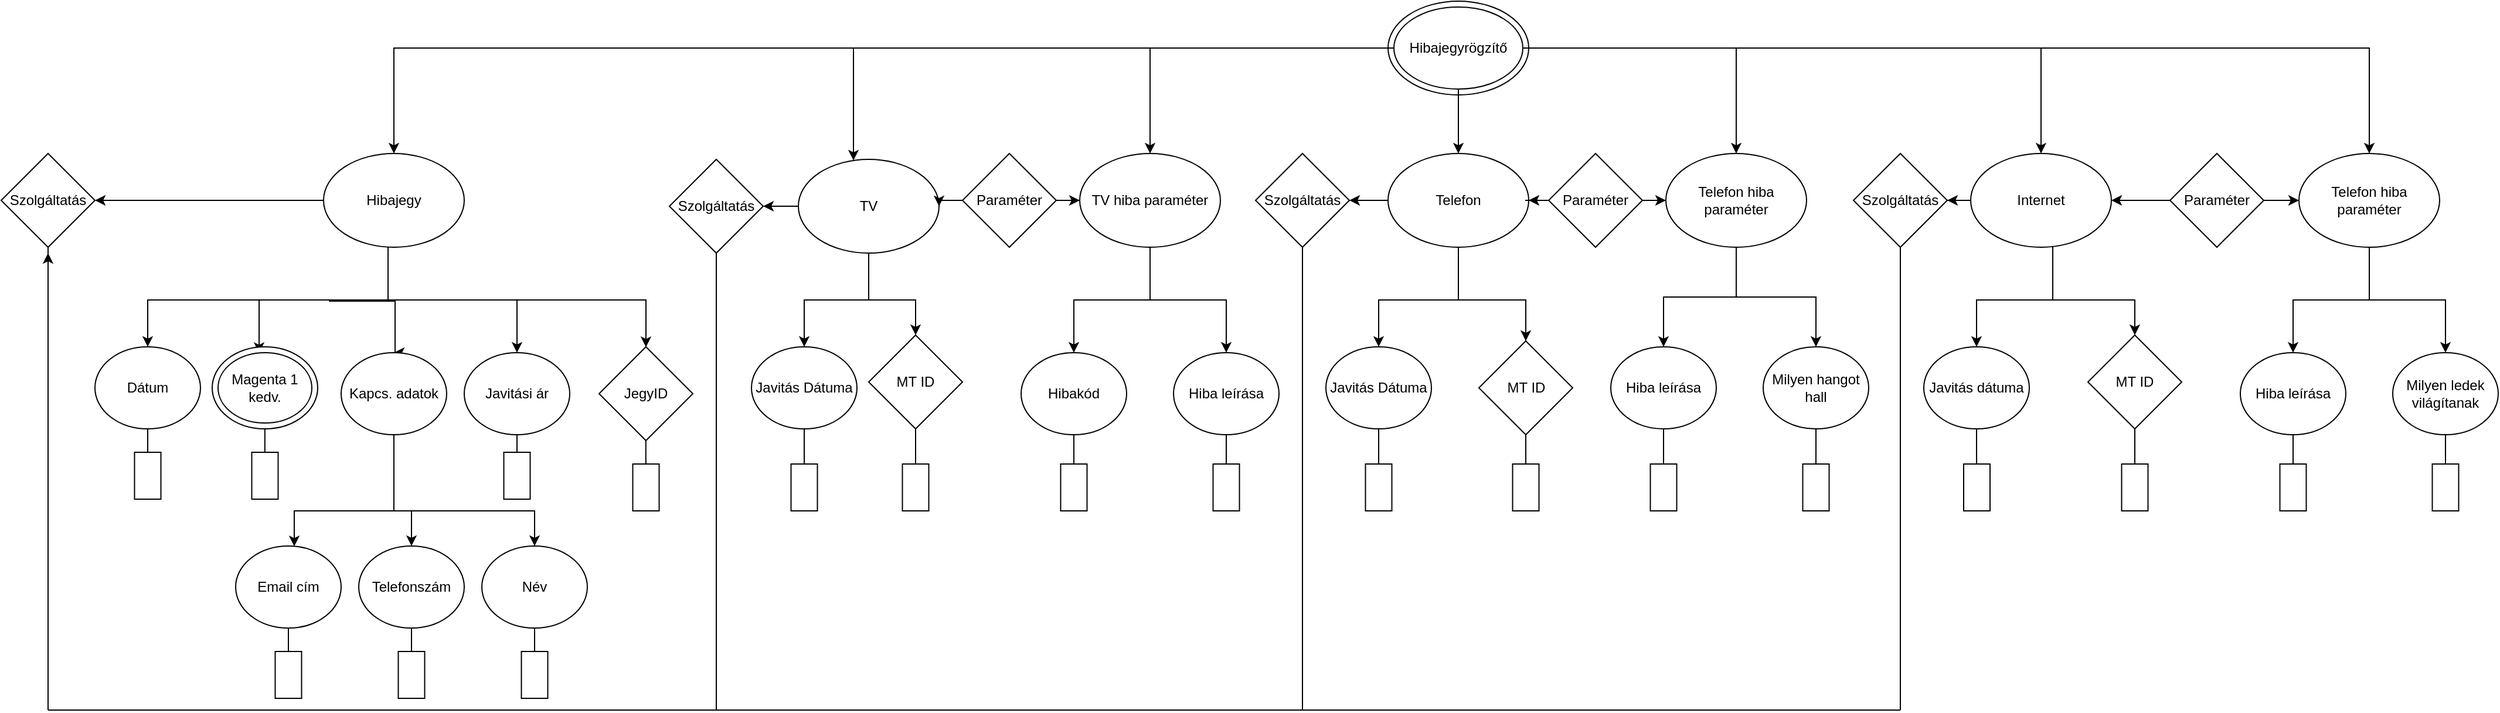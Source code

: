 <mxfile version="25.0.1">
  <diagram name="1 oldal" id="RojwmhxlP2w9OfqYgh-x">
    <mxGraphModel dx="3217" dy="4807" grid="1" gridSize="10" guides="1" tooltips="1" connect="1" arrows="1" fold="1" page="1" pageScale="1" pageWidth="827" pageHeight="1169" math="0" shadow="0">
      <root>
        <mxCell id="0" />
        <mxCell id="1" parent="0" />
        <mxCell id="tt8EQiCurOOYMXS-OqXN-1" value="" style="ellipse;whiteSpace=wrap;html=1;" parent="1" vertex="1">
          <mxGeometry x="1163" y="-2445" width="120" height="80" as="geometry" />
        </mxCell>
        <mxCell id="tt8EQiCurOOYMXS-OqXN-26" value="" style="edgeStyle=orthogonalEdgeStyle;rounded=0;orthogonalLoop=1;jettySize=auto;html=1;" parent="1" source="tt8EQiCurOOYMXS-OqXN-2" target="tt8EQiCurOOYMXS-OqXN-3" edge="1">
          <mxGeometry relative="1" as="geometry" />
        </mxCell>
        <mxCell id="tt8EQiCurOOYMXS-OqXN-55" value="" style="edgeStyle=orthogonalEdgeStyle;rounded=0;orthogonalLoop=1;jettySize=auto;html=1;" parent="1" source="tt8EQiCurOOYMXS-OqXN-2" target="tt8EQiCurOOYMXS-OqXN-39" edge="1">
          <mxGeometry relative="1" as="geometry">
            <Array as="points">
              <mxPoint x="707" y="-2405" />
            </Array>
          </mxGeometry>
        </mxCell>
        <mxCell id="tt8EQiCurOOYMXS-OqXN-61" value="" style="edgeStyle=orthogonalEdgeStyle;rounded=0;orthogonalLoop=1;jettySize=auto;html=1;" parent="1" source="tt8EQiCurOOYMXS-OqXN-2" target="tt8EQiCurOOYMXS-OqXN-58" edge="1">
          <mxGeometry relative="1" as="geometry" />
        </mxCell>
        <mxCell id="tt8EQiCurOOYMXS-OqXN-67" value="" style="edgeStyle=orthogonalEdgeStyle;rounded=0;orthogonalLoop=1;jettySize=auto;html=1;" parent="1" source="tt8EQiCurOOYMXS-OqXN-2" target="tt8EQiCurOOYMXS-OqXN-64" edge="1">
          <mxGeometry relative="1" as="geometry" />
        </mxCell>
        <mxCell id="tt8EQiCurOOYMXS-OqXN-73" value="" style="edgeStyle=orthogonalEdgeStyle;rounded=0;orthogonalLoop=1;jettySize=auto;html=1;" parent="1" source="tt8EQiCurOOYMXS-OqXN-2" target="tt8EQiCurOOYMXS-OqXN-70" edge="1">
          <mxGeometry relative="1" as="geometry" />
        </mxCell>
        <mxCell id="tt8EQiCurOOYMXS-OqXN-79" value="" style="edgeStyle=orthogonalEdgeStyle;rounded=0;orthogonalLoop=1;jettySize=auto;html=1;" parent="1" source="tt8EQiCurOOYMXS-OqXN-2" target="tt8EQiCurOOYMXS-OqXN-76" edge="1">
          <mxGeometry relative="1" as="geometry" />
        </mxCell>
        <mxCell id="tt8EQiCurOOYMXS-OqXN-85" value="" style="edgeStyle=orthogonalEdgeStyle;rounded=0;orthogonalLoop=1;jettySize=auto;html=1;" parent="1" source="tt8EQiCurOOYMXS-OqXN-2" target="tt8EQiCurOOYMXS-OqXN-82" edge="1">
          <mxGeometry relative="1" as="geometry" />
        </mxCell>
        <mxCell id="tt8EQiCurOOYMXS-OqXN-2" value="Hibajegyrögzítő" style="ellipse;whiteSpace=wrap;html=1;" parent="1" vertex="1">
          <mxGeometry x="1168" y="-2440" width="110" height="70" as="geometry" />
        </mxCell>
        <mxCell id="tt8EQiCurOOYMXS-OqXN-19" value="" style="edgeStyle=orthogonalEdgeStyle;rounded=0;orthogonalLoop=1;jettySize=auto;html=1;" parent="1" target="tt8EQiCurOOYMXS-OqXN-5" edge="1">
          <mxGeometry relative="1" as="geometry">
            <mxPoint x="490" y="-2190" as="sourcePoint" />
            <Array as="points">
              <mxPoint x="105" y="-2190" />
            </Array>
          </mxGeometry>
        </mxCell>
        <mxCell id="tt8EQiCurOOYMXS-OqXN-21" value="" style="edgeStyle=orthogonalEdgeStyle;rounded=0;orthogonalLoop=1;jettySize=auto;html=1;entryX=0.5;entryY=0;entryDx=0;entryDy=0;" parent="1" target="tt8EQiCurOOYMXS-OqXN-4" edge="1">
          <mxGeometry relative="1" as="geometry">
            <mxPoint x="260" y="-2190" as="sourcePoint" />
            <mxPoint x="315" y="-2150" as="targetPoint" />
            <Array as="points">
              <mxPoint x="260" y="-2189" />
              <mxPoint x="316" y="-2189" />
            </Array>
          </mxGeometry>
        </mxCell>
        <mxCell id="tt8EQiCurOOYMXS-OqXN-22" value="" style="edgeStyle=orthogonalEdgeStyle;rounded=0;orthogonalLoop=1;jettySize=auto;html=1;" parent="1" source="tt8EQiCurOOYMXS-OqXN-3" edge="1">
          <mxGeometry relative="1" as="geometry">
            <mxPoint x="530" y="-2149.783" as="targetPoint" />
            <Array as="points">
              <mxPoint x="310" y="-2190" />
              <mxPoint x="530" y="-2190" />
            </Array>
          </mxGeometry>
        </mxCell>
        <mxCell id="tt8EQiCurOOYMXS-OqXN-25" value="" style="edgeStyle=orthogonalEdgeStyle;rounded=0;orthogonalLoop=1;jettySize=auto;html=1;" parent="1" source="tt8EQiCurOOYMXS-OqXN-3" target="tt8EQiCurOOYMXS-OqXN-13" edge="1">
          <mxGeometry relative="1" as="geometry">
            <Array as="points">
              <mxPoint x="310" y="-2190" />
              <mxPoint x="200" y="-2190" />
            </Array>
          </mxGeometry>
        </mxCell>
        <mxCell id="tt8EQiCurOOYMXS-OqXN-33" style="edgeStyle=orthogonalEdgeStyle;rounded=0;orthogonalLoop=1;jettySize=auto;html=1;entryX=0.5;entryY=0;entryDx=0;entryDy=0;" parent="1" source="tt8EQiCurOOYMXS-OqXN-3" target="tt8EQiCurOOYMXS-OqXN-32" edge="1">
          <mxGeometry relative="1" as="geometry">
            <Array as="points">
              <mxPoint x="310" y="-2190" />
              <mxPoint x="420" y="-2190" />
            </Array>
          </mxGeometry>
        </mxCell>
        <mxCell id="tt8EQiCurOOYMXS-OqXN-98" value="" style="edgeStyle=orthogonalEdgeStyle;rounded=0;orthogonalLoop=1;jettySize=auto;html=1;" parent="1" source="tt8EQiCurOOYMXS-OqXN-3" target="tt8EQiCurOOYMXS-OqXN-87" edge="1">
          <mxGeometry relative="1" as="geometry" />
        </mxCell>
        <mxCell id="tt8EQiCurOOYMXS-OqXN-3" value="Hibajegy" style="ellipse;whiteSpace=wrap;html=1;" parent="1" vertex="1">
          <mxGeometry x="255" y="-2315" width="120" height="80" as="geometry" />
        </mxCell>
        <mxCell id="tt8EQiCurOOYMXS-OqXN-27" value="" style="edgeStyle=orthogonalEdgeStyle;rounded=0;orthogonalLoop=1;jettySize=auto;html=1;" parent="1" source="tt8EQiCurOOYMXS-OqXN-4" target="tt8EQiCurOOYMXS-OqXN-15" edge="1">
          <mxGeometry relative="1" as="geometry">
            <Array as="points">
              <mxPoint x="315" y="-2010" />
              <mxPoint x="330" y="-2010" />
            </Array>
          </mxGeometry>
        </mxCell>
        <mxCell id="tt8EQiCurOOYMXS-OqXN-28" value="" style="edgeStyle=orthogonalEdgeStyle;rounded=0;orthogonalLoop=1;jettySize=auto;html=1;" parent="1" source="tt8EQiCurOOYMXS-OqXN-4" target="tt8EQiCurOOYMXS-OqXN-14" edge="1">
          <mxGeometry relative="1" as="geometry">
            <Array as="points">
              <mxPoint x="315" y="-2010" />
              <mxPoint x="230" y="-2010" />
            </Array>
          </mxGeometry>
        </mxCell>
        <mxCell id="dCjEWwNUUrZOYM1XWYGP-7" value="" style="edgeStyle=orthogonalEdgeStyle;rounded=0;orthogonalLoop=1;jettySize=auto;html=1;" edge="1" parent="1" source="tt8EQiCurOOYMXS-OqXN-4" target="tt8EQiCurOOYMXS-OqXN-16">
          <mxGeometry relative="1" as="geometry">
            <Array as="points">
              <mxPoint x="315" y="-2010" />
              <mxPoint x="435" y="-2010" />
            </Array>
          </mxGeometry>
        </mxCell>
        <mxCell id="tt8EQiCurOOYMXS-OqXN-4" value="Kapcs. adatok" style="ellipse;whiteSpace=wrap;html=1;" parent="1" vertex="1">
          <mxGeometry x="270" y="-2145" width="90" height="70" as="geometry" />
        </mxCell>
        <mxCell id="dCjEWwNUUrZOYM1XWYGP-39" style="edgeStyle=orthogonalEdgeStyle;rounded=0;orthogonalLoop=1;jettySize=auto;html=1;exitX=0.5;exitY=1;exitDx=0;exitDy=0;entryX=0.5;entryY=0;entryDx=0;entryDy=0;" edge="1" parent="1" source="tt8EQiCurOOYMXS-OqXN-5" target="dCjEWwNUUrZOYM1XWYGP-1">
          <mxGeometry relative="1" as="geometry">
            <Array as="points">
              <mxPoint x="105" y="-2050" />
              <mxPoint x="105" y="-2050" />
            </Array>
          </mxGeometry>
        </mxCell>
        <mxCell id="tt8EQiCurOOYMXS-OqXN-5" value="Dátum" style="ellipse;whiteSpace=wrap;html=1;" parent="1" vertex="1">
          <mxGeometry x="60" y="-2150" width="90" height="70" as="geometry" />
        </mxCell>
        <mxCell id="dCjEWwNUUrZOYM1XWYGP-41" value="" style="edgeStyle=orthogonalEdgeStyle;rounded=0;orthogonalLoop=1;jettySize=auto;html=1;" edge="1" parent="1">
          <mxGeometry relative="1" as="geometry">
            <mxPoint x="204.94" y="-2080" as="sourcePoint" />
            <mxPoint x="204.94" y="-2060" as="targetPoint" />
            <Array as="points">
              <mxPoint x="199.94" y="-2020" />
              <mxPoint x="199.94" y="-2020" />
            </Array>
          </mxGeometry>
        </mxCell>
        <mxCell id="tt8EQiCurOOYMXS-OqXN-12" value="JegyID" style="ellipse;whiteSpace=wrap;html=1;" parent="1" vertex="1">
          <mxGeometry x="160" y="-2150" width="90" height="70" as="geometry" />
        </mxCell>
        <mxCell id="tt8EQiCurOOYMXS-OqXN-13" value="Magenta 1 kedv." style="ellipse;whiteSpace=wrap;html=1;" parent="1" vertex="1">
          <mxGeometry x="165" y="-2145" width="80" height="60" as="geometry" />
        </mxCell>
        <mxCell id="dCjEWwNUUrZOYM1XWYGP-47" value="" style="edgeStyle=orthogonalEdgeStyle;rounded=0;orthogonalLoop=1;jettySize=auto;html=1;exitX=0.5;exitY=1;exitDx=0;exitDy=0;" edge="1" parent="1" source="tt8EQiCurOOYMXS-OqXN-14">
          <mxGeometry relative="1" as="geometry">
            <mxPoint x="224.94" y="-1900" as="sourcePoint" />
            <mxPoint x="224.991" y="-1880" as="targetPoint" />
          </mxGeometry>
        </mxCell>
        <mxCell id="tt8EQiCurOOYMXS-OqXN-14" value="Email cím" style="ellipse;whiteSpace=wrap;html=1;" parent="1" vertex="1">
          <mxGeometry x="180" y="-1980" width="90" height="70" as="geometry" />
        </mxCell>
        <mxCell id="dCjEWwNUUrZOYM1XWYGP-48" value="" style="edgeStyle=orthogonalEdgeStyle;rounded=0;orthogonalLoop=1;jettySize=auto;html=1;exitX=0.5;exitY=1;exitDx=0;exitDy=0;" edge="1" parent="1" source="tt8EQiCurOOYMXS-OqXN-15">
          <mxGeometry relative="1" as="geometry">
            <mxPoint x="329.94" y="-1900" as="sourcePoint" />
            <mxPoint x="329.991" y="-1880" as="targetPoint" />
          </mxGeometry>
        </mxCell>
        <mxCell id="tt8EQiCurOOYMXS-OqXN-15" value="Telefonszám" style="ellipse;whiteSpace=wrap;html=1;" parent="1" vertex="1">
          <mxGeometry x="285" y="-1980" width="90" height="70" as="geometry" />
        </mxCell>
        <mxCell id="dCjEWwNUUrZOYM1XWYGP-44" value="" style="edgeStyle=orthogonalEdgeStyle;rounded=0;orthogonalLoop=1;jettySize=auto;html=1;exitX=0.5;exitY=1;exitDx=0;exitDy=0;" edge="1" parent="1" source="tt8EQiCurOOYMXS-OqXN-16">
          <mxGeometry relative="1" as="geometry">
            <mxPoint x="434.94" y="-1900" as="sourcePoint" />
            <mxPoint x="434.991" y="-1880" as="targetPoint" />
          </mxGeometry>
        </mxCell>
        <mxCell id="tt8EQiCurOOYMXS-OqXN-16" value="Név" style="ellipse;whiteSpace=wrap;html=1;" parent="1" vertex="1">
          <mxGeometry x="390" y="-1980" width="90" height="70" as="geometry" />
        </mxCell>
        <mxCell id="dCjEWwNUUrZOYM1XWYGP-8" value="" style="edgeStyle=orthogonalEdgeStyle;rounded=0;orthogonalLoop=1;jettySize=auto;html=1;" edge="1" parent="1" source="tt8EQiCurOOYMXS-OqXN-32" target="dCjEWwNUUrZOYM1XWYGP-2">
          <mxGeometry relative="1" as="geometry" />
        </mxCell>
        <mxCell id="tt8EQiCurOOYMXS-OqXN-32" value="Javitási ár" style="ellipse;whiteSpace=wrap;html=1;" parent="1" vertex="1">
          <mxGeometry x="375" y="-2145" width="90" height="70" as="geometry" />
        </mxCell>
        <mxCell id="tt8EQiCurOOYMXS-OqXN-51" value="" style="edgeStyle=orthogonalEdgeStyle;rounded=0;orthogonalLoop=1;jettySize=auto;html=1;" parent="1" source="tt8EQiCurOOYMXS-OqXN-39" target="tt8EQiCurOOYMXS-OqXN-123" edge="1">
          <mxGeometry relative="1" as="geometry">
            <mxPoint x="795" y="-2150" as="targetPoint" />
            <Array as="points">
              <mxPoint x="720" y="-2190" />
              <mxPoint x="760" y="-2190" />
            </Array>
          </mxGeometry>
        </mxCell>
        <mxCell id="tt8EQiCurOOYMXS-OqXN-52" value="" style="edgeStyle=orthogonalEdgeStyle;rounded=0;orthogonalLoop=1;jettySize=auto;html=1;" parent="1" source="tt8EQiCurOOYMXS-OqXN-39" target="tt8EQiCurOOYMXS-OqXN-43" edge="1">
          <mxGeometry relative="1" as="geometry" />
        </mxCell>
        <mxCell id="tt8EQiCurOOYMXS-OqXN-109" value="" style="edgeStyle=orthogonalEdgeStyle;rounded=0;orthogonalLoop=1;jettySize=auto;html=1;" parent="1" source="tt8EQiCurOOYMXS-OqXN-39" target="tt8EQiCurOOYMXS-OqXN-92" edge="1">
          <mxGeometry relative="1" as="geometry" />
        </mxCell>
        <mxCell id="tt8EQiCurOOYMXS-OqXN-39" value="TV" style="ellipse;whiteSpace=wrap;html=1;" parent="1" vertex="1">
          <mxGeometry x="660" y="-2310" width="120" height="80" as="geometry" />
        </mxCell>
        <mxCell id="dCjEWwNUUrZOYM1XWYGP-13" value="" style="edgeStyle=orthogonalEdgeStyle;rounded=0;orthogonalLoop=1;jettySize=auto;html=1;exitX=0.5;exitY=1;exitDx=0;exitDy=0;" edge="1" parent="1" source="tt8EQiCurOOYMXS-OqXN-43">
          <mxGeometry relative="1" as="geometry">
            <mxPoint x="664.9" y="-2075" as="sourcePoint" />
            <mxPoint x="665.056" y="-2037.1" as="targetPoint" />
          </mxGeometry>
        </mxCell>
        <mxCell id="tt8EQiCurOOYMXS-OqXN-43" value="Javitás Dátuma" style="ellipse;whiteSpace=wrap;html=1;" parent="1" vertex="1">
          <mxGeometry x="620" y="-2150" width="90" height="70" as="geometry" />
        </mxCell>
        <mxCell id="tt8EQiCurOOYMXS-OqXN-56" value="" style="edgeStyle=orthogonalEdgeStyle;rounded=0;orthogonalLoop=1;jettySize=auto;html=1;entryX=0.5;entryY=0;entryDx=0;entryDy=0;" parent="1" target="tt8EQiCurOOYMXS-OqXN-124" edge="1">
          <mxGeometry relative="1" as="geometry">
            <mxPoint x="1223" y="-2237.04" as="sourcePoint" />
            <mxPoint x="1258" y="-2150" as="targetPoint" />
            <Array as="points">
              <mxPoint x="1223" y="-2190" />
              <mxPoint x="1281" y="-2190" />
            </Array>
          </mxGeometry>
        </mxCell>
        <mxCell id="tt8EQiCurOOYMXS-OqXN-57" value="" style="edgeStyle=orthogonalEdgeStyle;rounded=0;orthogonalLoop=1;jettySize=auto;html=1;entryX=0.5;entryY=0;entryDx=0;entryDy=0;" parent="1" target="tt8EQiCurOOYMXS-OqXN-59" edge="1">
          <mxGeometry relative="1" as="geometry">
            <mxPoint x="1223" y="-2240" as="sourcePoint" />
            <mxPoint x="1155" y="-2155" as="targetPoint" />
            <Array as="points">
              <mxPoint x="1223" y="-2190" />
              <mxPoint x="1155" y="-2190" />
            </Array>
          </mxGeometry>
        </mxCell>
        <mxCell id="tt8EQiCurOOYMXS-OqXN-96" value="" style="edgeStyle=orthogonalEdgeStyle;rounded=0;orthogonalLoop=1;jettySize=auto;html=1;" parent="1" source="tt8EQiCurOOYMXS-OqXN-58" target="tt8EQiCurOOYMXS-OqXN-93" edge="1">
          <mxGeometry relative="1" as="geometry" />
        </mxCell>
        <mxCell id="tt8EQiCurOOYMXS-OqXN-58" value="Telefon" style="ellipse;whiteSpace=wrap;html=1;" parent="1" vertex="1">
          <mxGeometry x="1163" y="-2315" width="120" height="80" as="geometry" />
        </mxCell>
        <mxCell id="dCjEWwNUUrZOYM1XWYGP-22" value="" style="edgeStyle=orthogonalEdgeStyle;rounded=0;orthogonalLoop=1;jettySize=auto;html=1;exitX=0.5;exitY=1;exitDx=0;exitDy=0;" edge="1" parent="1" source="tt8EQiCurOOYMXS-OqXN-59">
          <mxGeometry relative="1" as="geometry">
            <mxPoint x="1154.92" y="-2070" as="sourcePoint" />
            <mxPoint x="1154.976" y="-2040" as="targetPoint" />
          </mxGeometry>
        </mxCell>
        <mxCell id="tt8EQiCurOOYMXS-OqXN-59" value="Javitás Dátuma" style="ellipse;whiteSpace=wrap;html=1;" parent="1" vertex="1">
          <mxGeometry x="1110" y="-2150" width="90" height="70" as="geometry" />
        </mxCell>
        <mxCell id="tt8EQiCurOOYMXS-OqXN-62" value="" style="edgeStyle=orthogonalEdgeStyle;rounded=0;orthogonalLoop=1;jettySize=auto;html=1;" parent="1" source="tt8EQiCurOOYMXS-OqXN-64" target="tt8EQiCurOOYMXS-OqXN-66" edge="1">
          <mxGeometry relative="1" as="geometry" />
        </mxCell>
        <mxCell id="tt8EQiCurOOYMXS-OqXN-63" value="" style="edgeStyle=orthogonalEdgeStyle;rounded=0;orthogonalLoop=1;jettySize=auto;html=1;" parent="1" source="tt8EQiCurOOYMXS-OqXN-64" target="tt8EQiCurOOYMXS-OqXN-65" edge="1">
          <mxGeometry relative="1" as="geometry" />
        </mxCell>
        <mxCell id="tt8EQiCurOOYMXS-OqXN-64" value="Telefon hiba paraméter" style="ellipse;whiteSpace=wrap;html=1;" parent="1" vertex="1">
          <mxGeometry x="1400" y="-2315" width="120" height="80" as="geometry" />
        </mxCell>
        <mxCell id="dCjEWwNUUrZOYM1XWYGP-26" value="" style="edgeStyle=orthogonalEdgeStyle;rounded=0;orthogonalLoop=1;jettySize=auto;html=1;exitX=0.5;exitY=1;exitDx=0;exitDy=0;" edge="1" parent="1" source="tt8EQiCurOOYMXS-OqXN-65">
          <mxGeometry relative="1" as="geometry">
            <mxPoint x="1397.92" y="-2070" as="sourcePoint" />
            <mxPoint x="1397.968" y="-2040" as="targetPoint" />
          </mxGeometry>
        </mxCell>
        <mxCell id="tt8EQiCurOOYMXS-OqXN-65" value="Hiba leírása" style="ellipse;whiteSpace=wrap;html=1;" parent="1" vertex="1">
          <mxGeometry x="1353" y="-2150" width="90" height="70" as="geometry" />
        </mxCell>
        <mxCell id="dCjEWwNUUrZOYM1XWYGP-28" value="" style="edgeStyle=orthogonalEdgeStyle;rounded=0;orthogonalLoop=1;jettySize=auto;html=1;exitX=0.5;exitY=1;exitDx=0;exitDy=0;" edge="1" parent="1" source="tt8EQiCurOOYMXS-OqXN-66">
          <mxGeometry relative="1" as="geometry">
            <mxPoint x="1527.92" y="-2070" as="sourcePoint" />
            <mxPoint x="1527.968" y="-2040" as="targetPoint" />
          </mxGeometry>
        </mxCell>
        <mxCell id="tt8EQiCurOOYMXS-OqXN-66" value="Milyen hangot hall" style="ellipse;whiteSpace=wrap;html=1;" parent="1" vertex="1">
          <mxGeometry x="1483" y="-2150" width="90" height="70" as="geometry" />
        </mxCell>
        <mxCell id="tt8EQiCurOOYMXS-OqXN-68" value="" style="edgeStyle=orthogonalEdgeStyle;rounded=0;orthogonalLoop=1;jettySize=auto;html=1;entryX=0.5;entryY=0;entryDx=0;entryDy=0;" parent="1" source="tt8EQiCurOOYMXS-OqXN-70" target="tt8EQiCurOOYMXS-OqXN-125" edge="1">
          <mxGeometry relative="1" as="geometry">
            <mxPoint x="1795" y="-2150" as="targetPoint" />
            <Array as="points">
              <mxPoint x="1730" y="-2190" />
              <mxPoint x="1800" y="-2190" />
            </Array>
          </mxGeometry>
        </mxCell>
        <mxCell id="tt8EQiCurOOYMXS-OqXN-69" value="" style="edgeStyle=orthogonalEdgeStyle;rounded=0;orthogonalLoop=1;jettySize=auto;html=1;" parent="1" source="tt8EQiCurOOYMXS-OqXN-70" target="tt8EQiCurOOYMXS-OqXN-71" edge="1">
          <mxGeometry relative="1" as="geometry">
            <Array as="points">
              <mxPoint x="1730" y="-2190" />
              <mxPoint x="1665" y="-2190" />
            </Array>
          </mxGeometry>
        </mxCell>
        <mxCell id="tt8EQiCurOOYMXS-OqXN-104" value="" style="edgeStyle=orthogonalEdgeStyle;rounded=0;orthogonalLoop=1;jettySize=auto;html=1;" parent="1" source="tt8EQiCurOOYMXS-OqXN-70" target="tt8EQiCurOOYMXS-OqXN-94" edge="1">
          <mxGeometry relative="1" as="geometry" />
        </mxCell>
        <mxCell id="tt8EQiCurOOYMXS-OqXN-70" value="Internet" style="ellipse;whiteSpace=wrap;html=1;" parent="1" vertex="1">
          <mxGeometry x="1660" y="-2315" width="120" height="80" as="geometry" />
        </mxCell>
        <mxCell id="dCjEWwNUUrZOYM1XWYGP-30" value="" style="edgeStyle=orthogonalEdgeStyle;rounded=0;orthogonalLoop=1;jettySize=auto;html=1;exitX=0.5;exitY=1;exitDx=0;exitDy=0;" edge="1" parent="1" source="tt8EQiCurOOYMXS-OqXN-71">
          <mxGeometry relative="1" as="geometry">
            <mxPoint x="1664.88" y="-2070" as="sourcePoint" />
            <mxPoint x="1665.128" y="-2040" as="targetPoint" />
          </mxGeometry>
        </mxCell>
        <mxCell id="tt8EQiCurOOYMXS-OqXN-71" value="Javitás dátuma" style="ellipse;whiteSpace=wrap;html=1;" parent="1" vertex="1">
          <mxGeometry x="1620" y="-2150" width="90" height="70" as="geometry" />
        </mxCell>
        <mxCell id="tt8EQiCurOOYMXS-OqXN-74" value="" style="edgeStyle=orthogonalEdgeStyle;rounded=0;orthogonalLoop=1;jettySize=auto;html=1;" parent="1" source="tt8EQiCurOOYMXS-OqXN-76" target="tt8EQiCurOOYMXS-OqXN-78" edge="1">
          <mxGeometry relative="1" as="geometry" />
        </mxCell>
        <mxCell id="tt8EQiCurOOYMXS-OqXN-75" value="" style="edgeStyle=orthogonalEdgeStyle;rounded=0;orthogonalLoop=1;jettySize=auto;html=1;" parent="1" source="tt8EQiCurOOYMXS-OqXN-76" target="tt8EQiCurOOYMXS-OqXN-77" edge="1">
          <mxGeometry relative="1" as="geometry" />
        </mxCell>
        <mxCell id="tt8EQiCurOOYMXS-OqXN-76" value="Telefon hiba paraméter" style="ellipse;whiteSpace=wrap;html=1;" parent="1" vertex="1">
          <mxGeometry x="1940" y="-2315" width="120" height="80" as="geometry" />
        </mxCell>
        <mxCell id="dCjEWwNUUrZOYM1XWYGP-34" value="" style="edgeStyle=orthogonalEdgeStyle;rounded=0;orthogonalLoop=1;jettySize=auto;html=1;exitX=0.5;exitY=1;exitDx=0;exitDy=0;" edge="1" parent="1" source="tt8EQiCurOOYMXS-OqXN-77">
          <mxGeometry relative="1" as="geometry">
            <mxPoint x="1934.92" y="-2060" as="sourcePoint" />
            <mxPoint x="1934.976" y="-2035" as="targetPoint" />
          </mxGeometry>
        </mxCell>
        <mxCell id="tt8EQiCurOOYMXS-OqXN-77" value="Hiba leírása" style="ellipse;whiteSpace=wrap;html=1;" parent="1" vertex="1">
          <mxGeometry x="1890" y="-2145" width="90" height="70" as="geometry" />
        </mxCell>
        <mxCell id="dCjEWwNUUrZOYM1XWYGP-36" value="" style="edgeStyle=orthogonalEdgeStyle;rounded=0;orthogonalLoop=1;jettySize=auto;html=1;exitX=0.5;exitY=1;exitDx=0;exitDy=0;" edge="1" parent="1" source="tt8EQiCurOOYMXS-OqXN-78">
          <mxGeometry relative="1" as="geometry">
            <mxPoint x="2064.92" y="-2060" as="sourcePoint" />
            <mxPoint x="2064.976" y="-2035" as="targetPoint" />
          </mxGeometry>
        </mxCell>
        <mxCell id="tt8EQiCurOOYMXS-OqXN-78" value="Milyen ledek világítanak" style="ellipse;whiteSpace=wrap;html=1;" parent="1" vertex="1">
          <mxGeometry x="2020" y="-2145" width="90" height="70" as="geometry" />
        </mxCell>
        <mxCell id="tt8EQiCurOOYMXS-OqXN-80" value="" style="edgeStyle=orthogonalEdgeStyle;rounded=0;orthogonalLoop=1;jettySize=auto;html=1;" parent="1" source="tt8EQiCurOOYMXS-OqXN-82" target="tt8EQiCurOOYMXS-OqXN-84" edge="1">
          <mxGeometry relative="1" as="geometry" />
        </mxCell>
        <mxCell id="tt8EQiCurOOYMXS-OqXN-81" value="" style="edgeStyle=orthogonalEdgeStyle;rounded=0;orthogonalLoop=1;jettySize=auto;html=1;" parent="1" source="tt8EQiCurOOYMXS-OqXN-82" target="tt8EQiCurOOYMXS-OqXN-83" edge="1">
          <mxGeometry relative="1" as="geometry" />
        </mxCell>
        <mxCell id="tt8EQiCurOOYMXS-OqXN-82" value="TV hiba paraméter" style="ellipse;whiteSpace=wrap;html=1;" parent="1" vertex="1">
          <mxGeometry x="900" y="-2315" width="120" height="80" as="geometry" />
        </mxCell>
        <mxCell id="dCjEWwNUUrZOYM1XWYGP-18" value="" style="edgeStyle=orthogonalEdgeStyle;rounded=0;orthogonalLoop=1;jettySize=auto;html=1;exitX=0.5;exitY=1;exitDx=0;exitDy=0;" edge="1" parent="1" source="tt8EQiCurOOYMXS-OqXN-83">
          <mxGeometry relative="1" as="geometry">
            <mxPoint x="894.92" y="-2060" as="sourcePoint" />
            <mxPoint x="894.976" y="-2035" as="targetPoint" />
          </mxGeometry>
        </mxCell>
        <mxCell id="tt8EQiCurOOYMXS-OqXN-83" value="Hibakód" style="ellipse;whiteSpace=wrap;html=1;" parent="1" vertex="1">
          <mxGeometry x="850" y="-2145" width="90" height="70" as="geometry" />
        </mxCell>
        <mxCell id="dCjEWwNUUrZOYM1XWYGP-20" value="" style="edgeStyle=orthogonalEdgeStyle;rounded=0;orthogonalLoop=1;jettySize=auto;html=1;exitX=0.5;exitY=1;exitDx=0;exitDy=0;" edge="1" parent="1" source="tt8EQiCurOOYMXS-OqXN-84">
          <mxGeometry relative="1" as="geometry">
            <mxPoint x="1024.92" y="-2060" as="sourcePoint" />
            <mxPoint x="1024.976" y="-2035" as="targetPoint" />
          </mxGeometry>
        </mxCell>
        <mxCell id="tt8EQiCurOOYMXS-OqXN-84" value="Hiba leírása" style="ellipse;whiteSpace=wrap;html=1;" parent="1" vertex="1">
          <mxGeometry x="980" y="-2145" width="90" height="70" as="geometry" />
        </mxCell>
        <mxCell id="tt8EQiCurOOYMXS-OqXN-87" value="Szolgáltatás" style="rhombus;whiteSpace=wrap;html=1;" parent="1" vertex="1">
          <mxGeometry x="-20" y="-2315" width="80" height="80" as="geometry" />
        </mxCell>
        <mxCell id="tt8EQiCurOOYMXS-OqXN-92" value="Szolgáltatás" style="rhombus;whiteSpace=wrap;html=1;" parent="1" vertex="1">
          <mxGeometry x="550" y="-2310" width="80" height="80" as="geometry" />
        </mxCell>
        <mxCell id="tt8EQiCurOOYMXS-OqXN-93" value="Szolgáltatás" style="rhombus;whiteSpace=wrap;html=1;" parent="1" vertex="1">
          <mxGeometry x="1050" y="-2315" width="80" height="80" as="geometry" />
        </mxCell>
        <mxCell id="tt8EQiCurOOYMXS-OqXN-94" value="Szolgáltatás" style="rhombus;whiteSpace=wrap;html=1;" parent="1" vertex="1">
          <mxGeometry x="1560" y="-2315" width="80" height="80" as="geometry" />
        </mxCell>
        <mxCell id="tt8EQiCurOOYMXS-OqXN-99" value="" style="endArrow=none;html=1;rounded=0;entryX=0.5;entryY=1;entryDx=0;entryDy=0;" parent="1" target="tt8EQiCurOOYMXS-OqXN-87" edge="1">
          <mxGeometry width="50" height="50" relative="1" as="geometry">
            <mxPoint x="20" y="-1840" as="sourcePoint" />
            <mxPoint x="40" y="-2215" as="targetPoint" />
          </mxGeometry>
        </mxCell>
        <mxCell id="tt8EQiCurOOYMXS-OqXN-100" value="" style="endArrow=none;html=1;rounded=0;entryX=0.5;entryY=1;entryDx=0;entryDy=0;" parent="1" target="tt8EQiCurOOYMXS-OqXN-92" edge="1">
          <mxGeometry width="50" height="50" relative="1" as="geometry">
            <mxPoint x="590" y="-1840" as="sourcePoint" />
            <mxPoint x="470" y="-2170" as="targetPoint" />
          </mxGeometry>
        </mxCell>
        <mxCell id="tt8EQiCurOOYMXS-OqXN-101" value="" style="endArrow=none;html=1;rounded=0;" parent="1" edge="1">
          <mxGeometry width="50" height="50" relative="1" as="geometry">
            <mxPoint x="20" y="-1840" as="sourcePoint" />
            <mxPoint x="580" y="-1840" as="targetPoint" />
          </mxGeometry>
        </mxCell>
        <mxCell id="tt8EQiCurOOYMXS-OqXN-102" value="" style="endArrow=none;html=1;rounded=0;entryX=0.5;entryY=1;entryDx=0;entryDy=0;" parent="1" target="tt8EQiCurOOYMXS-OqXN-93" edge="1">
          <mxGeometry width="50" height="50" relative="1" as="geometry">
            <mxPoint x="1090" y="-1840" as="sourcePoint" />
            <mxPoint x="1080" y="-2170" as="targetPoint" />
          </mxGeometry>
        </mxCell>
        <mxCell id="tt8EQiCurOOYMXS-OqXN-103" value="" style="endArrow=none;html=1;rounded=0;" parent="1" edge="1">
          <mxGeometry width="50" height="50" relative="1" as="geometry">
            <mxPoint x="580" y="-1840" as="sourcePoint" />
            <mxPoint x="1100" y="-1840" as="targetPoint" />
          </mxGeometry>
        </mxCell>
        <mxCell id="tt8EQiCurOOYMXS-OqXN-105" value="" style="endArrow=none;html=1;rounded=0;entryX=0.5;entryY=1;entryDx=0;entryDy=0;" parent="1" target="tt8EQiCurOOYMXS-OqXN-94" edge="1">
          <mxGeometry width="50" height="50" relative="1" as="geometry">
            <mxPoint x="1600" y="-1840" as="sourcePoint" />
            <mxPoint x="1560" y="-2170" as="targetPoint" />
          </mxGeometry>
        </mxCell>
        <mxCell id="tt8EQiCurOOYMXS-OqXN-106" value="" style="endArrow=none;html=1;rounded=0;" parent="1" edge="1">
          <mxGeometry width="50" height="50" relative="1" as="geometry">
            <mxPoint x="1100" y="-1840" as="sourcePoint" />
            <mxPoint x="1600" y="-1840" as="targetPoint" />
          </mxGeometry>
        </mxCell>
        <mxCell id="tt8EQiCurOOYMXS-OqXN-111" value="" style="edgeStyle=orthogonalEdgeStyle;rounded=0;orthogonalLoop=1;jettySize=auto;html=1;" parent="1" source="tt8EQiCurOOYMXS-OqXN-110" target="tt8EQiCurOOYMXS-OqXN-82" edge="1">
          <mxGeometry relative="1" as="geometry" />
        </mxCell>
        <mxCell id="tt8EQiCurOOYMXS-OqXN-112" value="" style="edgeStyle=orthogonalEdgeStyle;rounded=0;orthogonalLoop=1;jettySize=auto;html=1;" parent="1" source="tt8EQiCurOOYMXS-OqXN-110" target="tt8EQiCurOOYMXS-OqXN-39" edge="1">
          <mxGeometry relative="1" as="geometry" />
        </mxCell>
        <mxCell id="tt8EQiCurOOYMXS-OqXN-110" value="Paraméter" style="rhombus;whiteSpace=wrap;html=1;" parent="1" vertex="1">
          <mxGeometry x="800" y="-2315" width="80" height="80" as="geometry" />
        </mxCell>
        <mxCell id="tt8EQiCurOOYMXS-OqXN-115" value="" style="edgeStyle=orthogonalEdgeStyle;rounded=0;orthogonalLoop=1;jettySize=auto;html=1;" parent="1" source="tt8EQiCurOOYMXS-OqXN-113" target="tt8EQiCurOOYMXS-OqXN-58" edge="1">
          <mxGeometry relative="1" as="geometry" />
        </mxCell>
        <mxCell id="tt8EQiCurOOYMXS-OqXN-116" value="" style="edgeStyle=orthogonalEdgeStyle;rounded=0;orthogonalLoop=1;jettySize=auto;html=1;" parent="1" source="tt8EQiCurOOYMXS-OqXN-113" target="tt8EQiCurOOYMXS-OqXN-64" edge="1">
          <mxGeometry relative="1" as="geometry" />
        </mxCell>
        <mxCell id="tt8EQiCurOOYMXS-OqXN-113" value="Paraméter" style="rhombus;whiteSpace=wrap;html=1;" parent="1" vertex="1">
          <mxGeometry x="1300" y="-2315" width="80" height="80" as="geometry" />
        </mxCell>
        <mxCell id="tt8EQiCurOOYMXS-OqXN-118" value="" style="edgeStyle=orthogonalEdgeStyle;rounded=0;orthogonalLoop=1;jettySize=auto;html=1;" parent="1" source="tt8EQiCurOOYMXS-OqXN-117" target="tt8EQiCurOOYMXS-OqXN-70" edge="1">
          <mxGeometry relative="1" as="geometry" />
        </mxCell>
        <mxCell id="tt8EQiCurOOYMXS-OqXN-119" value="" style="edgeStyle=orthogonalEdgeStyle;rounded=0;orthogonalLoop=1;jettySize=auto;html=1;" parent="1" source="tt8EQiCurOOYMXS-OqXN-117" target="tt8EQiCurOOYMXS-OqXN-76" edge="1">
          <mxGeometry relative="1" as="geometry" />
        </mxCell>
        <mxCell id="tt8EQiCurOOYMXS-OqXN-117" value="Paraméter" style="rhombus;whiteSpace=wrap;html=1;" parent="1" vertex="1">
          <mxGeometry x="1830" y="-2315" width="80" height="80" as="geometry" />
        </mxCell>
        <mxCell id="tt8EQiCurOOYMXS-OqXN-121" value="" style="edgeStyle=orthogonalEdgeStyle;rounded=0;orthogonalLoop=1;jettySize=auto;html=1;" parent="1" edge="1">
          <mxGeometry relative="1" as="geometry">
            <mxPoint x="20" y="-2140" as="sourcePoint" />
            <mxPoint x="20" y="-2230" as="targetPoint" />
            <Array as="points">
              <mxPoint x="20" y="-2180" />
              <mxPoint x="20" y="-2180" />
            </Array>
          </mxGeometry>
        </mxCell>
        <mxCell id="dCjEWwNUUrZOYM1XWYGP-11" value="" style="edgeStyle=orthogonalEdgeStyle;rounded=0;orthogonalLoop=1;jettySize=auto;html=1;exitX=0.497;exitY=1.017;exitDx=0;exitDy=0;exitPerimeter=0;" edge="1" parent="1">
          <mxGeometry relative="1" as="geometry">
            <mxPoint x="529.92" y="-2070.0" as="sourcePoint" />
            <mxPoint x="530.08" y="-2041.36" as="targetPoint" />
            <Array as="points">
              <mxPoint x="530.16" y="-2055.36" />
            </Array>
          </mxGeometry>
        </mxCell>
        <mxCell id="tt8EQiCurOOYMXS-OqXN-122" value="JegyID" style="rhombus;whiteSpace=wrap;html=1;" parent="1" vertex="1">
          <mxGeometry x="490" y="-2150" width="80" height="80" as="geometry" />
        </mxCell>
        <mxCell id="dCjEWwNUUrZOYM1XWYGP-16" value="" style="edgeStyle=orthogonalEdgeStyle;rounded=0;orthogonalLoop=1;jettySize=auto;html=1;exitX=0.5;exitY=1;exitDx=0;exitDy=0;" edge="1" parent="1" source="tt8EQiCurOOYMXS-OqXN-123">
          <mxGeometry relative="1" as="geometry">
            <mxPoint x="759.92" y="-2070" as="sourcePoint" />
            <mxPoint x="759.968" y="-2040" as="targetPoint" />
          </mxGeometry>
        </mxCell>
        <mxCell id="tt8EQiCurOOYMXS-OqXN-123" value="MT ID" style="rhombus;whiteSpace=wrap;html=1;" parent="1" vertex="1">
          <mxGeometry x="720" y="-2160" width="80" height="80" as="geometry" />
        </mxCell>
        <mxCell id="dCjEWwNUUrZOYM1XWYGP-24" value="" style="edgeStyle=orthogonalEdgeStyle;rounded=0;orthogonalLoop=1;jettySize=auto;html=1;exitX=0.5;exitY=1;exitDx=0;exitDy=0;" edge="1" parent="1" source="tt8EQiCurOOYMXS-OqXN-124">
          <mxGeometry relative="1" as="geometry">
            <mxPoint x="1280.416" y="-2060.004" as="sourcePoint" />
            <mxPoint x="1280.464" y="-2035" as="targetPoint" />
          </mxGeometry>
        </mxCell>
        <mxCell id="tt8EQiCurOOYMXS-OqXN-124" value="MT ID" style="rhombus;whiteSpace=wrap;html=1;" parent="1" vertex="1">
          <mxGeometry x="1240.5" y="-2155" width="80" height="80" as="geometry" />
        </mxCell>
        <mxCell id="dCjEWwNUUrZOYM1XWYGP-32" value="" style="edgeStyle=orthogonalEdgeStyle;rounded=0;orthogonalLoop=1;jettySize=auto;html=1;exitX=0.5;exitY=1;exitDx=0;exitDy=0;" edge="1" parent="1" source="tt8EQiCurOOYMXS-OqXN-125">
          <mxGeometry relative="1" as="geometry">
            <mxPoint x="1799.92" y="-2070" as="sourcePoint" />
            <mxPoint x="1799.968" y="-2040" as="targetPoint" />
          </mxGeometry>
        </mxCell>
        <mxCell id="tt8EQiCurOOYMXS-OqXN-125" value="MT ID" style="rhombus;whiteSpace=wrap;html=1;" parent="1" vertex="1">
          <mxGeometry x="1760" y="-2160" width="80" height="80" as="geometry" />
        </mxCell>
        <mxCell id="dCjEWwNUUrZOYM1XWYGP-1" value="" style="rounded=0;whiteSpace=wrap;html=1;" vertex="1" parent="1">
          <mxGeometry x="93.75" y="-2060" width="22.5" height="40" as="geometry" />
        </mxCell>
        <mxCell id="dCjEWwNUUrZOYM1XWYGP-2" value="" style="rounded=0;whiteSpace=wrap;html=1;" vertex="1" parent="1">
          <mxGeometry x="408.75" y="-2060" width="22.5" height="40" as="geometry" />
        </mxCell>
        <mxCell id="dCjEWwNUUrZOYM1XWYGP-3" value="" style="rounded=0;whiteSpace=wrap;html=1;" vertex="1" parent="1">
          <mxGeometry x="518.75" y="-2050" width="22.5" height="40" as="geometry" />
        </mxCell>
        <mxCell id="dCjEWwNUUrZOYM1XWYGP-4" value="" style="rounded=0;whiteSpace=wrap;html=1;" vertex="1" parent="1">
          <mxGeometry x="193.75" y="-2060" width="22.5" height="40" as="geometry" />
        </mxCell>
        <mxCell id="dCjEWwNUUrZOYM1XWYGP-12" value="" style="rounded=0;whiteSpace=wrap;html=1;" vertex="1" parent="1">
          <mxGeometry x="653.75" y="-2050" width="22.5" height="40" as="geometry" />
        </mxCell>
        <mxCell id="dCjEWwNUUrZOYM1XWYGP-14" value="" style="rounded=0;whiteSpace=wrap;html=1;" vertex="1" parent="1">
          <mxGeometry x="748.75" y="-2050" width="22.5" height="40" as="geometry" />
        </mxCell>
        <mxCell id="dCjEWwNUUrZOYM1XWYGP-17" value="" style="rounded=0;whiteSpace=wrap;html=1;" vertex="1" parent="1">
          <mxGeometry x="883.75" y="-2050" width="22.5" height="40" as="geometry" />
        </mxCell>
        <mxCell id="dCjEWwNUUrZOYM1XWYGP-19" value="" style="rounded=0;whiteSpace=wrap;html=1;" vertex="1" parent="1">
          <mxGeometry x="1013.75" y="-2050" width="22.5" height="40" as="geometry" />
        </mxCell>
        <mxCell id="dCjEWwNUUrZOYM1XWYGP-21" value="" style="rounded=0;whiteSpace=wrap;html=1;" vertex="1" parent="1">
          <mxGeometry x="1143.75" y="-2050" width="22.5" height="40" as="geometry" />
        </mxCell>
        <mxCell id="dCjEWwNUUrZOYM1XWYGP-23" value="" style="rounded=0;whiteSpace=wrap;html=1;" vertex="1" parent="1">
          <mxGeometry x="1269.25" y="-2050" width="22.5" height="40" as="geometry" />
        </mxCell>
        <mxCell id="dCjEWwNUUrZOYM1XWYGP-25" value="" style="rounded=0;whiteSpace=wrap;html=1;" vertex="1" parent="1">
          <mxGeometry x="1386.75" y="-2050" width="22.5" height="40" as="geometry" />
        </mxCell>
        <mxCell id="dCjEWwNUUrZOYM1XWYGP-27" value="" style="rounded=0;whiteSpace=wrap;html=1;" vertex="1" parent="1">
          <mxGeometry x="1516.75" y="-2050" width="22.5" height="40" as="geometry" />
        </mxCell>
        <mxCell id="dCjEWwNUUrZOYM1XWYGP-29" value="" style="rounded=0;whiteSpace=wrap;html=1;" vertex="1" parent="1">
          <mxGeometry x="1654" y="-2050" width="22.5" height="40" as="geometry" />
        </mxCell>
        <mxCell id="dCjEWwNUUrZOYM1XWYGP-31" value="" style="rounded=0;whiteSpace=wrap;html=1;" vertex="1" parent="1">
          <mxGeometry x="1788.75" y="-2050" width="22.5" height="40" as="geometry" />
        </mxCell>
        <mxCell id="dCjEWwNUUrZOYM1XWYGP-33" value="" style="rounded=0;whiteSpace=wrap;html=1;" vertex="1" parent="1">
          <mxGeometry x="1923.75" y="-2050" width="22.5" height="40" as="geometry" />
        </mxCell>
        <mxCell id="dCjEWwNUUrZOYM1XWYGP-35" value="" style="rounded=0;whiteSpace=wrap;html=1;" vertex="1" parent="1">
          <mxGeometry x="2053.75" y="-2050" width="22.5" height="40" as="geometry" />
        </mxCell>
        <mxCell id="dCjEWwNUUrZOYM1XWYGP-43" value="" style="rounded=0;whiteSpace=wrap;html=1;" vertex="1" parent="1">
          <mxGeometry x="423.75" y="-1890" width="22.5" height="40" as="geometry" />
        </mxCell>
        <mxCell id="dCjEWwNUUrZOYM1XWYGP-45" value="" style="rounded=0;whiteSpace=wrap;html=1;" vertex="1" parent="1">
          <mxGeometry x="318.75" y="-1890" width="22.5" height="40" as="geometry" />
        </mxCell>
        <mxCell id="dCjEWwNUUrZOYM1XWYGP-46" value="" style="rounded=0;whiteSpace=wrap;html=1;" vertex="1" parent="1">
          <mxGeometry x="213.75" y="-1890" width="22.5" height="40" as="geometry" />
        </mxCell>
      </root>
    </mxGraphModel>
  </diagram>
</mxfile>
